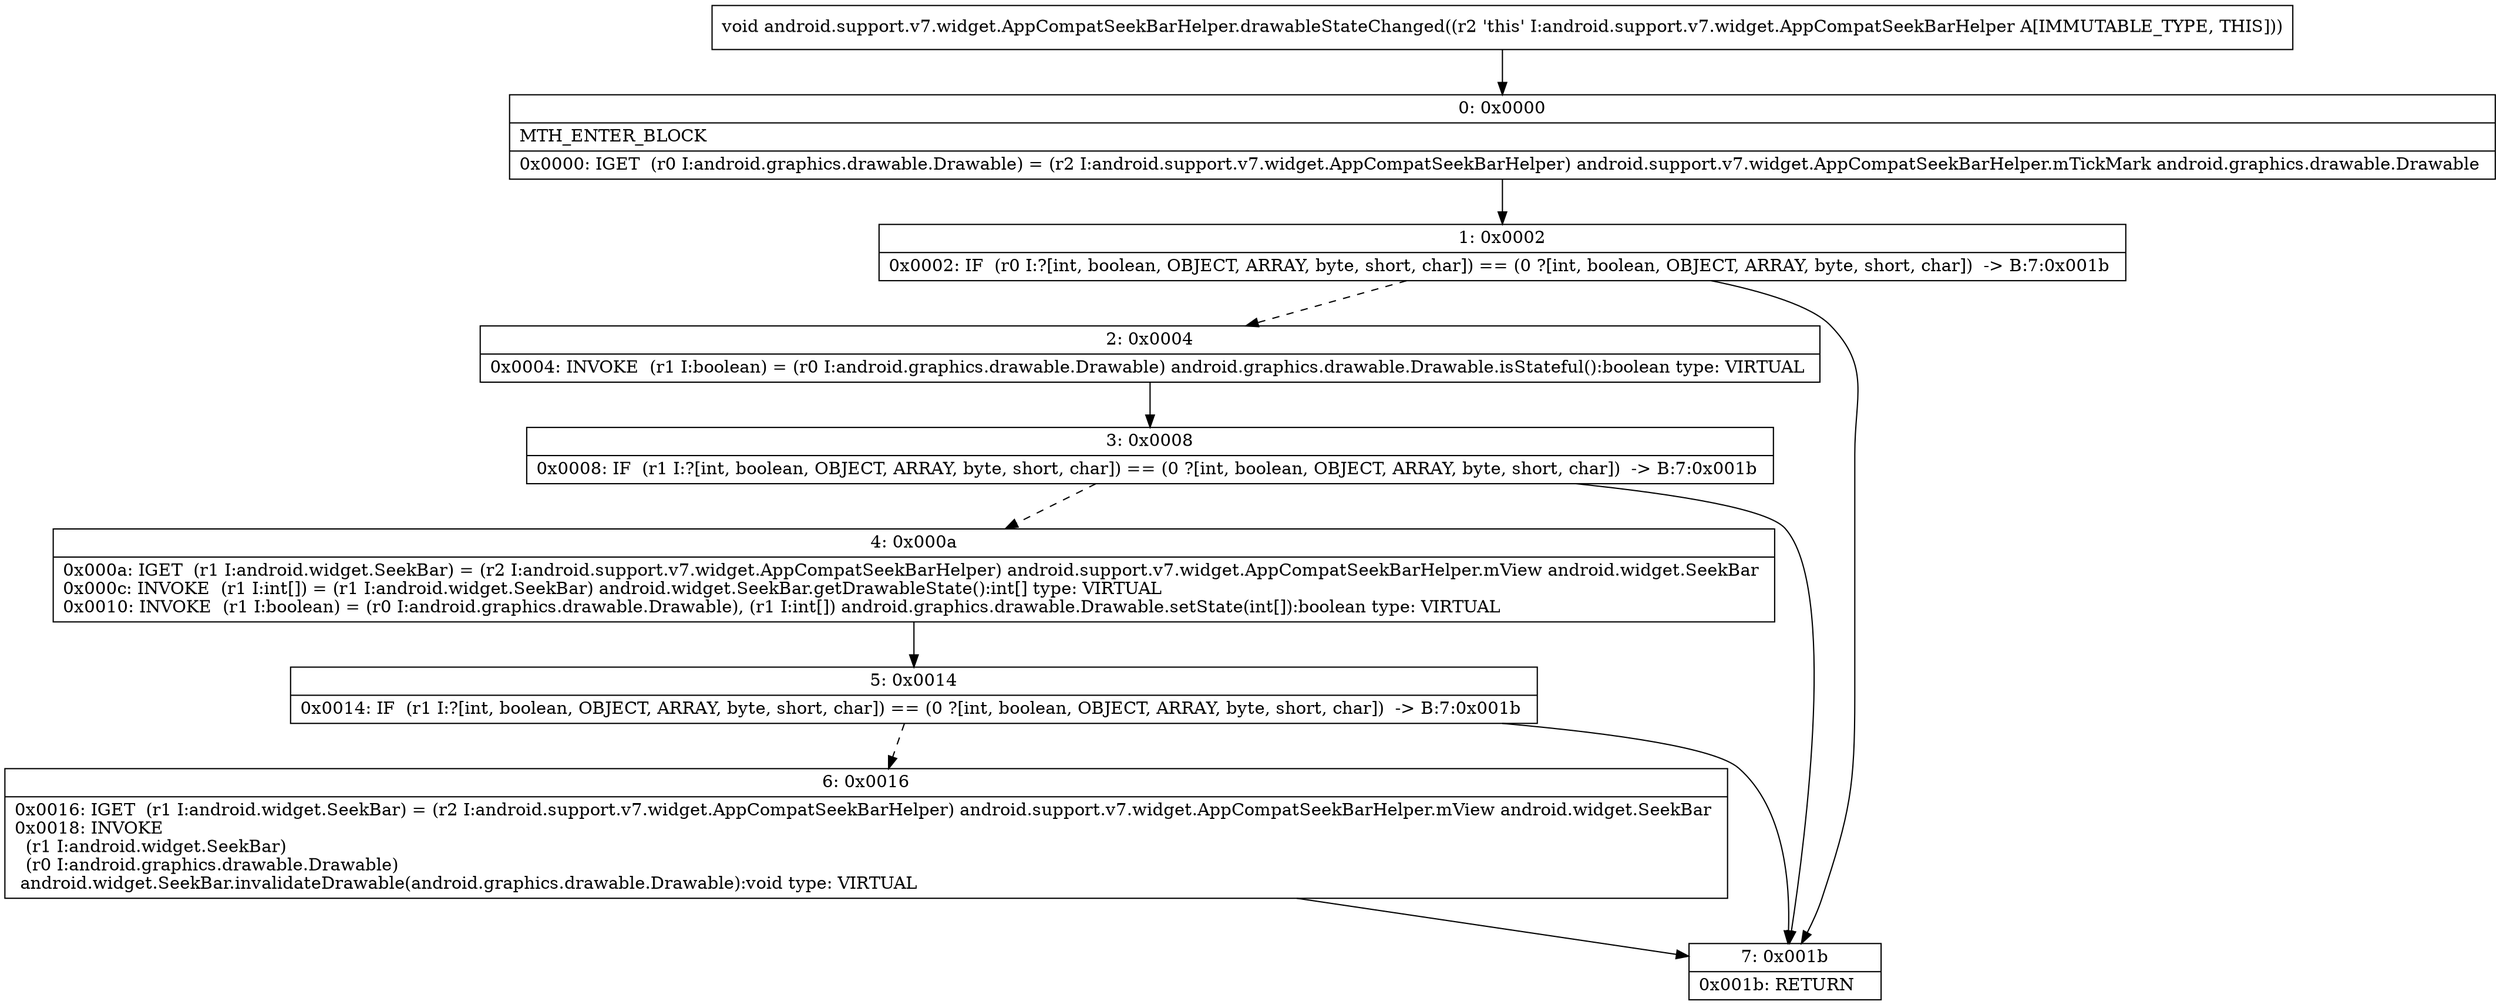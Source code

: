 digraph "CFG forandroid.support.v7.widget.AppCompatSeekBarHelper.drawableStateChanged()V" {
Node_0 [shape=record,label="{0\:\ 0x0000|MTH_ENTER_BLOCK\l|0x0000: IGET  (r0 I:android.graphics.drawable.Drawable) = (r2 I:android.support.v7.widget.AppCompatSeekBarHelper) android.support.v7.widget.AppCompatSeekBarHelper.mTickMark android.graphics.drawable.Drawable \l}"];
Node_1 [shape=record,label="{1\:\ 0x0002|0x0002: IF  (r0 I:?[int, boolean, OBJECT, ARRAY, byte, short, char]) == (0 ?[int, boolean, OBJECT, ARRAY, byte, short, char])  \-\> B:7:0x001b \l}"];
Node_2 [shape=record,label="{2\:\ 0x0004|0x0004: INVOKE  (r1 I:boolean) = (r0 I:android.graphics.drawable.Drawable) android.graphics.drawable.Drawable.isStateful():boolean type: VIRTUAL \l}"];
Node_3 [shape=record,label="{3\:\ 0x0008|0x0008: IF  (r1 I:?[int, boolean, OBJECT, ARRAY, byte, short, char]) == (0 ?[int, boolean, OBJECT, ARRAY, byte, short, char])  \-\> B:7:0x001b \l}"];
Node_4 [shape=record,label="{4\:\ 0x000a|0x000a: IGET  (r1 I:android.widget.SeekBar) = (r2 I:android.support.v7.widget.AppCompatSeekBarHelper) android.support.v7.widget.AppCompatSeekBarHelper.mView android.widget.SeekBar \l0x000c: INVOKE  (r1 I:int[]) = (r1 I:android.widget.SeekBar) android.widget.SeekBar.getDrawableState():int[] type: VIRTUAL \l0x0010: INVOKE  (r1 I:boolean) = (r0 I:android.graphics.drawable.Drawable), (r1 I:int[]) android.graphics.drawable.Drawable.setState(int[]):boolean type: VIRTUAL \l}"];
Node_5 [shape=record,label="{5\:\ 0x0014|0x0014: IF  (r1 I:?[int, boolean, OBJECT, ARRAY, byte, short, char]) == (0 ?[int, boolean, OBJECT, ARRAY, byte, short, char])  \-\> B:7:0x001b \l}"];
Node_6 [shape=record,label="{6\:\ 0x0016|0x0016: IGET  (r1 I:android.widget.SeekBar) = (r2 I:android.support.v7.widget.AppCompatSeekBarHelper) android.support.v7.widget.AppCompatSeekBarHelper.mView android.widget.SeekBar \l0x0018: INVOKE  \l  (r1 I:android.widget.SeekBar)\l  (r0 I:android.graphics.drawable.Drawable)\l android.widget.SeekBar.invalidateDrawable(android.graphics.drawable.Drawable):void type: VIRTUAL \l}"];
Node_7 [shape=record,label="{7\:\ 0x001b|0x001b: RETURN   \l}"];
MethodNode[shape=record,label="{void android.support.v7.widget.AppCompatSeekBarHelper.drawableStateChanged((r2 'this' I:android.support.v7.widget.AppCompatSeekBarHelper A[IMMUTABLE_TYPE, THIS])) }"];
MethodNode -> Node_0;
Node_0 -> Node_1;
Node_1 -> Node_2[style=dashed];
Node_1 -> Node_7;
Node_2 -> Node_3;
Node_3 -> Node_4[style=dashed];
Node_3 -> Node_7;
Node_4 -> Node_5;
Node_5 -> Node_6[style=dashed];
Node_5 -> Node_7;
Node_6 -> Node_7;
}

